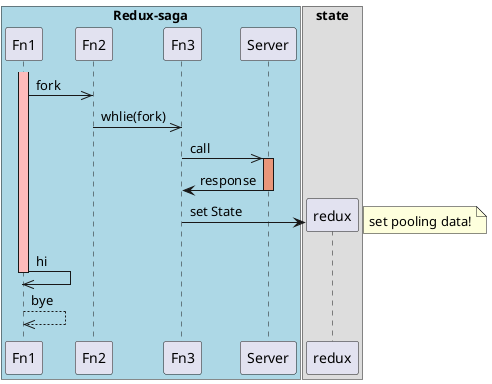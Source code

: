 @startuml
box "Redux-saga" #LightBlue
participant Fn1
participant Fn2
participant Fn3
participant Server

activate Fn1 #FFBBBB
Fn1 ->> Fn2: fork
Fn2 ->> Fn3: whlie(fork)
Fn3 ->> Server: call
activate Server #DarkSalmon

Server -> Fn3: response
deactivate Server

end box

box "state"
create redux
Fn3 -> redux : set State
note right : set pooling data!
Fn1 ->> Fn1: hi
deactivate Fn1
return bye
end box

@enduml